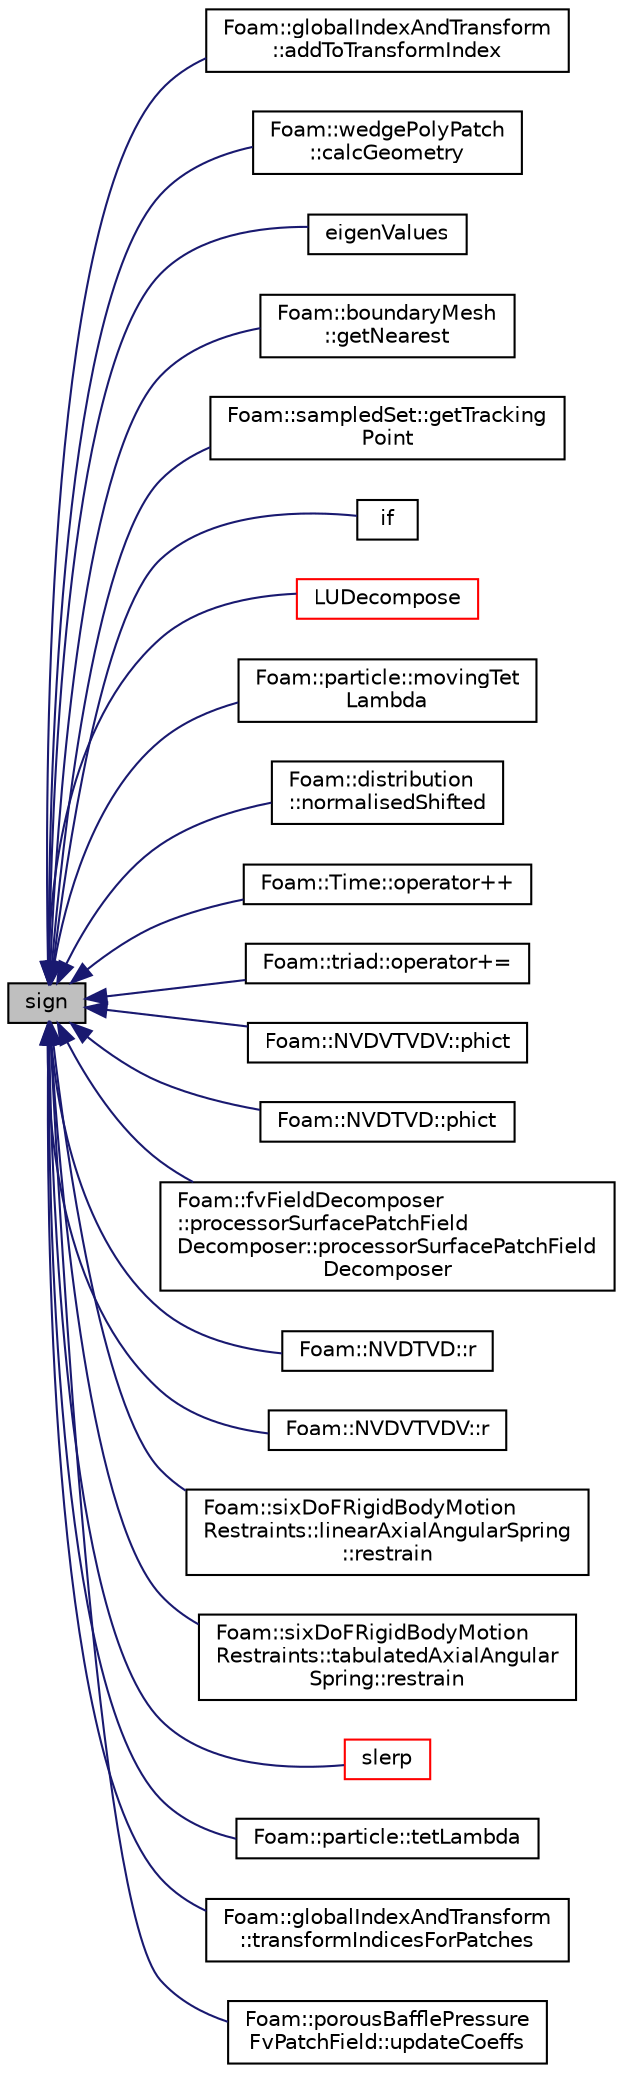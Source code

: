 digraph "sign"
{
  bgcolor="transparent";
  edge [fontname="Helvetica",fontsize="10",labelfontname="Helvetica",labelfontsize="10"];
  node [fontname="Helvetica",fontsize="10",shape=record];
  rankdir="LR";
  Node1 [label="sign",height=0.2,width=0.4,color="black", fillcolor="grey75", style="filled", fontcolor="black"];
  Node1 -> Node2 [dir="back",color="midnightblue",fontsize="10",style="solid",fontname="Helvetica"];
  Node2 [label="Foam::globalIndexAndTransform\l::addToTransformIndex",height=0.2,width=0.4,color="black",URL="$a00932.html#aa5ca2189f2ab3ddd22e4adef20976baf",tooltip="Add patch transformation to transformIndex. Return new. "];
  Node1 -> Node3 [dir="back",color="midnightblue",fontsize="10",style="solid",fontname="Helvetica"];
  Node3 [label="Foam::wedgePolyPatch\l::calcGeometry",height=0.2,width=0.4,color="black",URL="$a02861.html#a58bb4c0382e9ee570811fb3f005a0a97",tooltip="Calculate the patch geometry. "];
  Node1 -> Node4 [dir="back",color="midnightblue",fontsize="10",style="solid",fontname="Helvetica"];
  Node4 [label="eigenValues",height=0.2,width=0.4,color="black",URL="$a10725.html#a439ae805cc773abe7c94178cce4f5ba3"];
  Node1 -> Node5 [dir="back",color="midnightblue",fontsize="10",style="solid",fontname="Helvetica"];
  Node5 [label="Foam::boundaryMesh\l::getNearest",height=0.2,width=0.4,color="black",URL="$a00151.html#afc0c1d142df9fc42e5efffdf1f144d3a",tooltip="Get bMesh index of nearest face for every boundary face in. "];
  Node1 -> Node6 [dir="back",color="midnightblue",fontsize="10",style="solid",fontname="Helvetica"];
  Node6 [label="Foam::sampledSet::getTracking\lPoint",height=0.2,width=0.4,color="black",URL="$a02228.html#a441ed4acb2922c0ed9f2367cf802f089",tooltip="Calculates start of tracking given samplePt and first boundary. "];
  Node1 -> Node7 [dir="back",color="midnightblue",fontsize="10",style="solid",fontname="Helvetica"];
  Node7 [label="if",height=0.2,width=0.4,color="black",URL="$a04233.html#a9b43722dc84962b0468310645a9ef10b"];
  Node1 -> Node8 [dir="back",color="midnightblue",fontsize="10",style="solid",fontname="Helvetica"];
  Node8 [label="LUDecompose",height=0.2,width=0.4,color="red",URL="$a10725.html#a4c90a8a26de44c9bed71aef2138ce997",tooltip="LU decompose the matrix with pivoting. "];
  Node1 -> Node9 [dir="back",color="midnightblue",fontsize="10",style="solid",fontname="Helvetica"];
  Node9 [label="Foam::particle::movingTet\lLambda",height=0.2,width=0.4,color="black",URL="$a01774.html#a261befed3e20dde68163be29459e010b",tooltip="Find the lambda value for a moving tri face. "];
  Node1 -> Node10 [dir="back",color="midnightblue",fontsize="10",style="solid",fontname="Helvetica"];
  Node10 [label="Foam::distribution\l::normalisedShifted",height=0.2,width=0.4,color="black",URL="$a00561.html#ac6e2b0a301bce4cc2822d9aa89a14821"];
  Node1 -> Node11 [dir="back",color="midnightblue",fontsize="10",style="solid",fontname="Helvetica"];
  Node11 [label="Foam::Time::operator++",height=0.2,width=0.4,color="black",URL="$a02606.html#ad29d9fc6ef635c14c2d255bd9958d1bb",tooltip="Prefix increment,. "];
  Node1 -> Node12 [dir="back",color="midnightblue",fontsize="10",style="solid",fontname="Helvetica"];
  Node12 [label="Foam::triad::operator+=",height=0.2,width=0.4,color="black",URL="$a02674.html#ad336133248c6e97cec1f05fb2822b590",tooltip="Add the triad t2 to this triad. "];
  Node1 -> Node13 [dir="back",color="midnightblue",fontsize="10",style="solid",fontname="Helvetica"];
  Node13 [label="Foam::NVDVTVDV::phict",height=0.2,width=0.4,color="black",URL="$a01685.html#aa70dcd73d59a304dedd426df1714d7cb"];
  Node1 -> Node14 [dir="back",color="midnightblue",fontsize="10",style="solid",fontname="Helvetica"];
  Node14 [label="Foam::NVDTVD::phict",height=0.2,width=0.4,color="black",URL="$a01684.html#a4c344884fa7c25ebe2ec44314772356f"];
  Node1 -> Node15 [dir="back",color="midnightblue",fontsize="10",style="solid",fontname="Helvetica"];
  Node15 [label="Foam::fvFieldDecomposer\l::processorSurfacePatchField\lDecomposer::processorSurfacePatchField\lDecomposer",height=0.2,width=0.4,color="black",URL="$a01995.html#af72d2e185a996190766d378250096568",tooltip="Construct given addressing. "];
  Node1 -> Node16 [dir="back",color="midnightblue",fontsize="10",style="solid",fontname="Helvetica"];
  Node16 [label="Foam::NVDTVD::r",height=0.2,width=0.4,color="black",URL="$a01684.html#a86ef87ce925657157a481842964cf897"];
  Node1 -> Node17 [dir="back",color="midnightblue",fontsize="10",style="solid",fontname="Helvetica"];
  Node17 [label="Foam::NVDVTVDV::r",height=0.2,width=0.4,color="black",URL="$a01685.html#ace291ff6f7f0df779c9f5b47d5445e83"];
  Node1 -> Node18 [dir="back",color="midnightblue",fontsize="10",style="solid",fontname="Helvetica"];
  Node18 [label="Foam::sixDoFRigidBodyMotion\lRestraints::linearAxialAngularSpring\l::restrain",height=0.2,width=0.4,color="black",URL="$a01334.html#a7fa713dfa7e7b8124d760266460acb1a",tooltip="Calculate the restraint position, force and moment. "];
  Node1 -> Node19 [dir="back",color="midnightblue",fontsize="10",style="solid",fontname="Helvetica"];
  Node19 [label="Foam::sixDoFRigidBodyMotion\lRestraints::tabulatedAxialAngular\lSpring::restrain",height=0.2,width=0.4,color="black",URL="$a02553.html#a7fa713dfa7e7b8124d760266460acb1a",tooltip="Calculate the restraint position, force and moment. "];
  Node1 -> Node20 [dir="back",color="midnightblue",fontsize="10",style="solid",fontname="Helvetica"];
  Node20 [label="slerp",height=0.2,width=0.4,color="red",URL="$a10725.html#ad99931d1155936b2d8aa2ce6651bce06",tooltip="Spherical linear interpolation of quaternions. "];
  Node1 -> Node21 [dir="back",color="midnightblue",fontsize="10",style="solid",fontname="Helvetica"];
  Node21 [label="Foam::particle::tetLambda",height=0.2,width=0.4,color="black",URL="$a01774.html#a1008a87784a30e1c59b551192cb0e106",tooltip="Find the lambda value for the line to-from across the. "];
  Node1 -> Node22 [dir="back",color="midnightblue",fontsize="10",style="solid",fontname="Helvetica"];
  Node22 [label="Foam::globalIndexAndTransform\l::transformIndicesForPatches",height=0.2,width=0.4,color="black",URL="$a00932.html#aaeb707184c40773486e659fc31f007d4",tooltip="Access the all of the indices of the transform. "];
  Node1 -> Node23 [dir="back",color="midnightblue",fontsize="10",style="solid",fontname="Helvetica"];
  Node23 [label="Foam::porousBafflePressure\lFvPatchField::updateCoeffs",height=0.2,width=0.4,color="black",URL="$a01941.html#a7e24eafac629d3733181cd942d4c902f",tooltip="Update the coefficients associated with the patch field. "];
}
